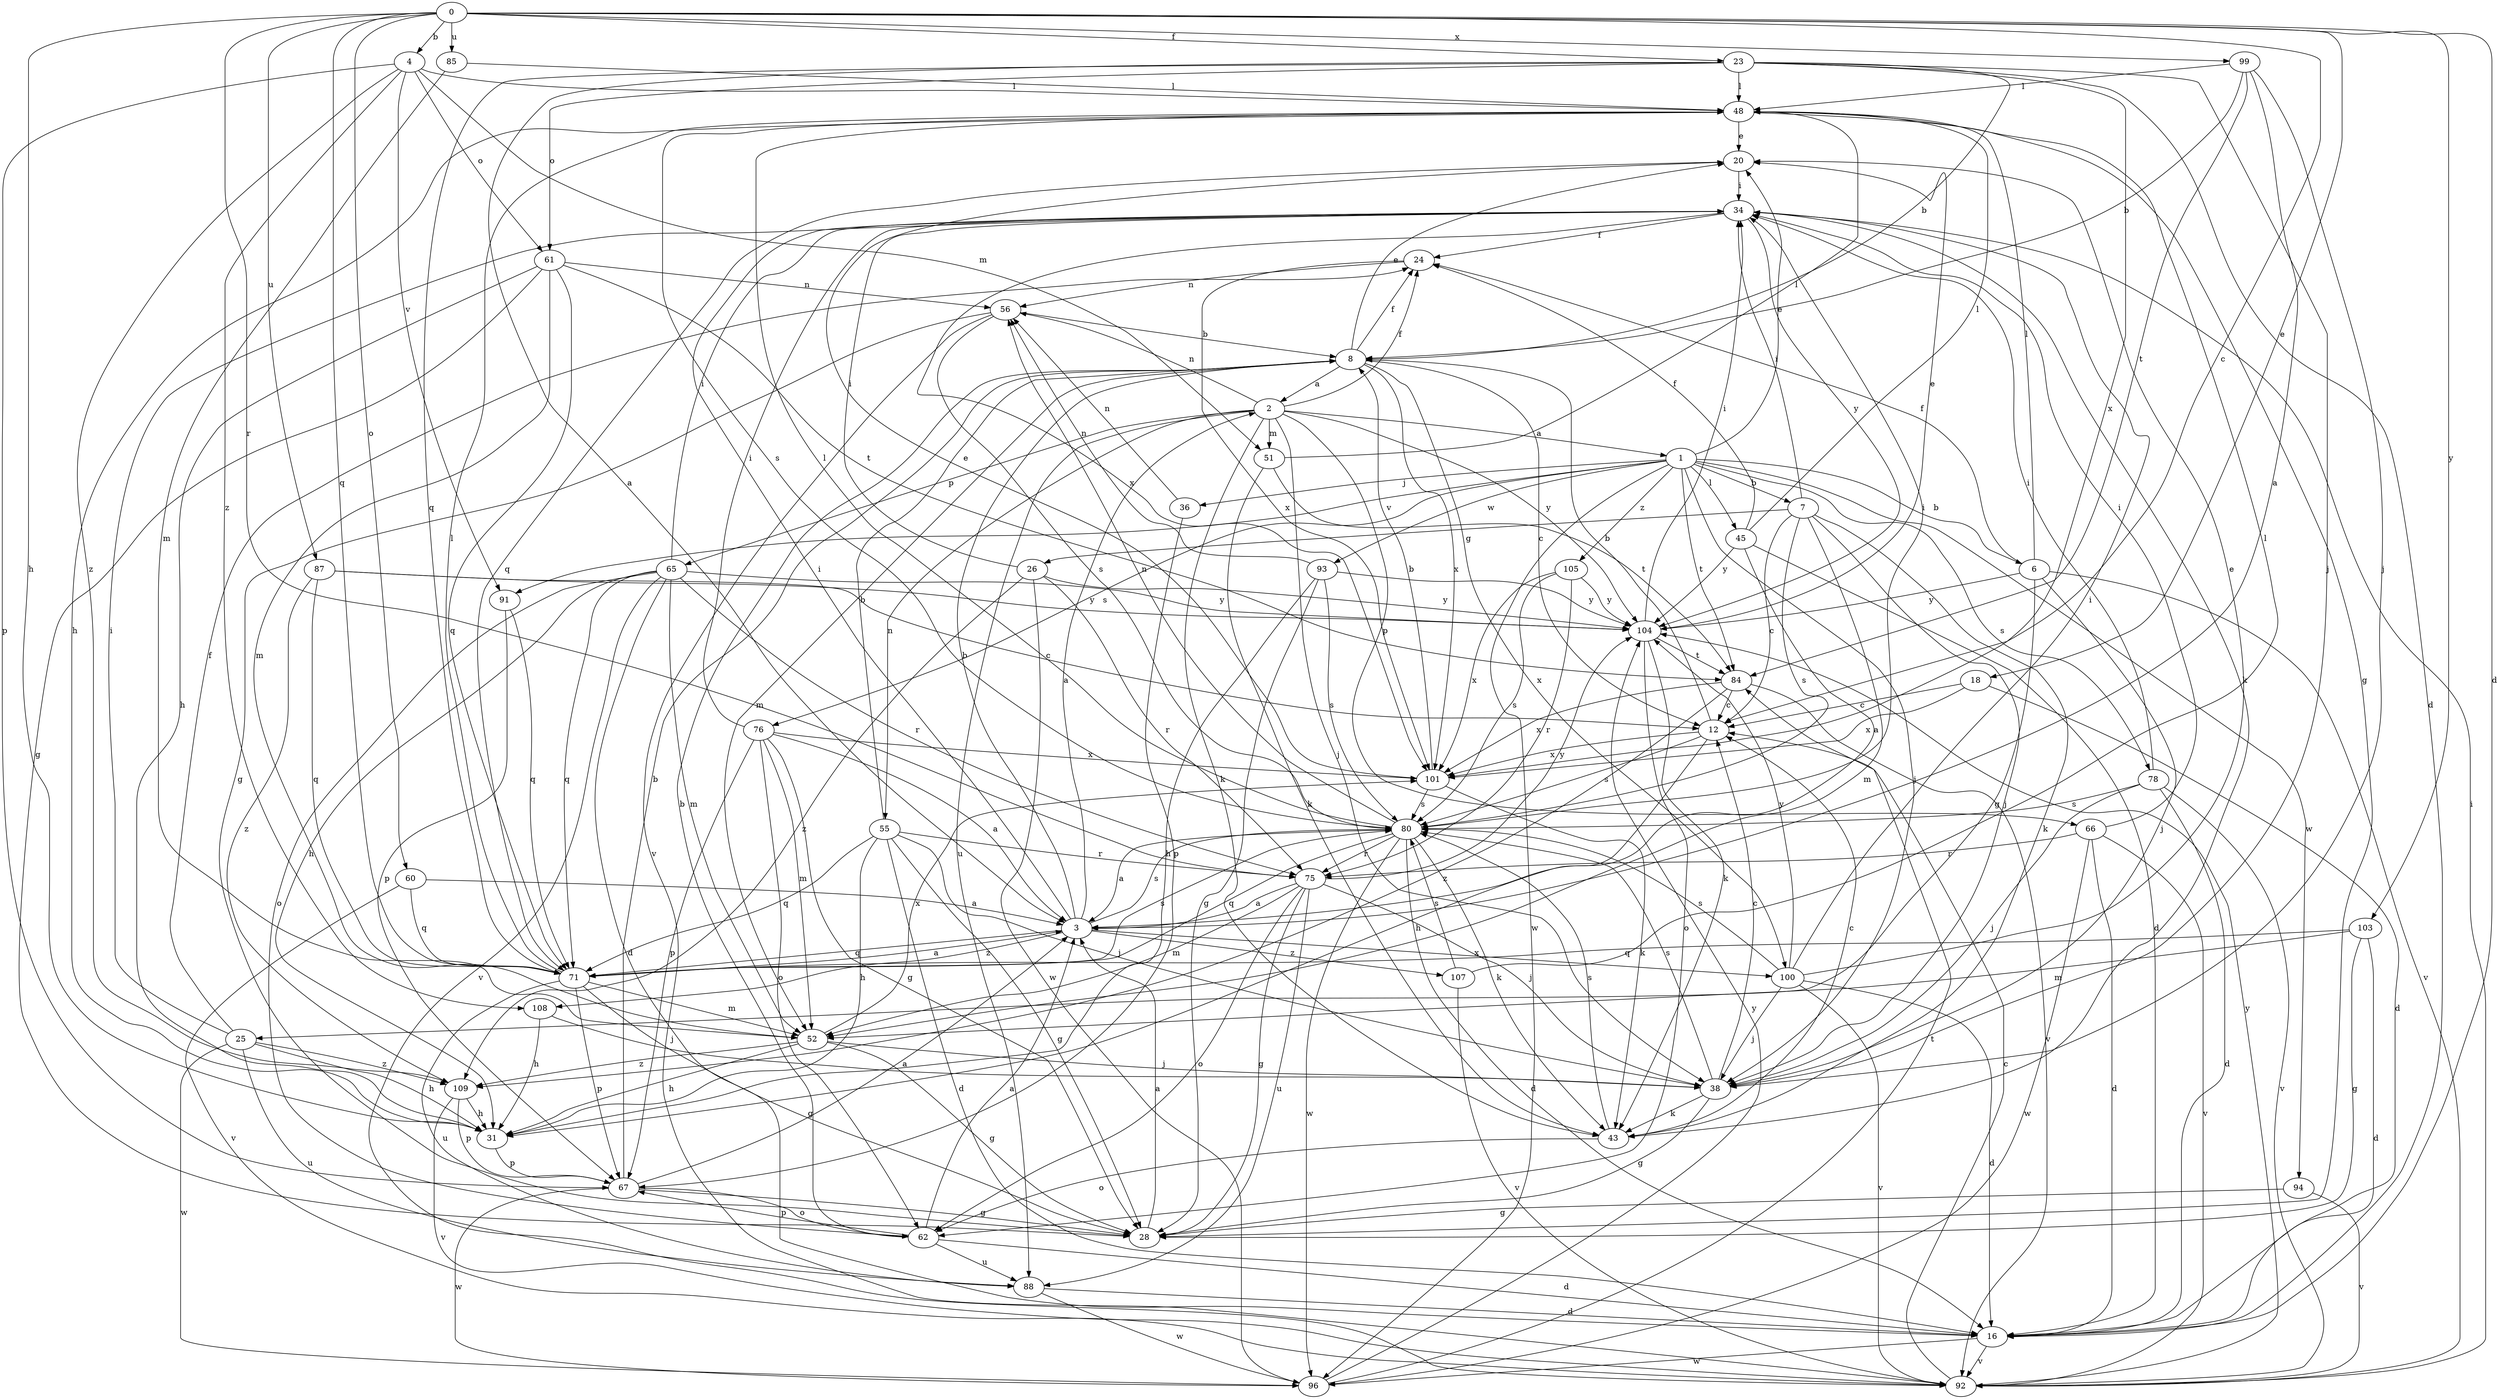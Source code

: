 strict digraph  {
0;
1;
2;
3;
4;
6;
7;
8;
12;
16;
18;
20;
23;
24;
25;
26;
28;
31;
34;
36;
38;
43;
45;
48;
51;
52;
55;
56;
60;
61;
62;
65;
66;
67;
71;
75;
76;
78;
80;
84;
85;
87;
88;
91;
92;
93;
94;
96;
99;
100;
101;
103;
104;
105;
107;
108;
109;
0 -> 4  [label=b];
0 -> 12  [label=c];
0 -> 16  [label=d];
0 -> 18  [label=e];
0 -> 23  [label=f];
0 -> 31  [label=h];
0 -> 60  [label=o];
0 -> 71  [label=q];
0 -> 75  [label=r];
0 -> 85  [label=u];
0 -> 87  [label=u];
0 -> 99  [label=x];
0 -> 103  [label=y];
1 -> 6  [label=b];
1 -> 7  [label=b];
1 -> 20  [label=e];
1 -> 36  [label=j];
1 -> 38  [label=j];
1 -> 45  [label=l];
1 -> 76  [label=s];
1 -> 78  [label=s];
1 -> 84  [label=t];
1 -> 91  [label=v];
1 -> 93  [label=w];
1 -> 94  [label=w];
1 -> 96  [label=w];
1 -> 105  [label=z];
2 -> 1  [label=a];
2 -> 24  [label=f];
2 -> 38  [label=j];
2 -> 43  [label=k];
2 -> 51  [label=m];
2 -> 55  [label=n];
2 -> 56  [label=n];
2 -> 65  [label=p];
2 -> 66  [label=p];
2 -> 88  [label=u];
2 -> 104  [label=y];
3 -> 2  [label=a];
3 -> 8  [label=b];
3 -> 34  [label=i];
3 -> 71  [label=q];
3 -> 80  [label=s];
3 -> 100  [label=x];
3 -> 107  [label=z];
3 -> 108  [label=z];
4 -> 48  [label=l];
4 -> 51  [label=m];
4 -> 61  [label=o];
4 -> 67  [label=p];
4 -> 91  [label=v];
4 -> 108  [label=z];
4 -> 109  [label=z];
6 -> 24  [label=f];
6 -> 25  [label=g];
6 -> 38  [label=j];
6 -> 48  [label=l];
6 -> 92  [label=v];
6 -> 104  [label=y];
7 -> 12  [label=c];
7 -> 26  [label=g];
7 -> 34  [label=i];
7 -> 38  [label=j];
7 -> 43  [label=k];
7 -> 52  [label=m];
7 -> 80  [label=s];
8 -> 2  [label=a];
8 -> 12  [label=c];
8 -> 20  [label=e];
8 -> 24  [label=f];
8 -> 52  [label=m];
8 -> 100  [label=x];
8 -> 101  [label=x];
12 -> 8  [label=b];
12 -> 31  [label=h];
12 -> 80  [label=s];
12 -> 101  [label=x];
16 -> 92  [label=v];
16 -> 96  [label=w];
18 -> 12  [label=c];
18 -> 16  [label=d];
18 -> 101  [label=x];
20 -> 34  [label=i];
20 -> 71  [label=q];
23 -> 3  [label=a];
23 -> 8  [label=b];
23 -> 16  [label=d];
23 -> 38  [label=j];
23 -> 48  [label=l];
23 -> 61  [label=o];
23 -> 71  [label=q];
23 -> 101  [label=x];
24 -> 56  [label=n];
24 -> 101  [label=x];
25 -> 24  [label=f];
25 -> 31  [label=h];
25 -> 34  [label=i];
25 -> 88  [label=u];
25 -> 96  [label=w];
25 -> 109  [label=z];
26 -> 34  [label=i];
26 -> 75  [label=r];
26 -> 96  [label=w];
26 -> 104  [label=y];
26 -> 109  [label=z];
28 -> 3  [label=a];
31 -> 67  [label=p];
34 -> 24  [label=f];
34 -> 43  [label=k];
34 -> 101  [label=x];
34 -> 104  [label=y];
36 -> 56  [label=n];
36 -> 67  [label=p];
38 -> 12  [label=c];
38 -> 28  [label=g];
38 -> 43  [label=k];
38 -> 80  [label=s];
43 -> 12  [label=c];
43 -> 62  [label=o];
43 -> 80  [label=s];
45 -> 3  [label=a];
45 -> 16  [label=d];
45 -> 24  [label=f];
45 -> 48  [label=l];
45 -> 104  [label=y];
48 -> 20  [label=e];
48 -> 28  [label=g];
48 -> 31  [label=h];
48 -> 80  [label=s];
51 -> 43  [label=k];
51 -> 48  [label=l];
51 -> 84  [label=t];
52 -> 28  [label=g];
52 -> 31  [label=h];
52 -> 38  [label=j];
52 -> 101  [label=x];
52 -> 109  [label=z];
55 -> 8  [label=b];
55 -> 16  [label=d];
55 -> 28  [label=g];
55 -> 31  [label=h];
55 -> 38  [label=j];
55 -> 71  [label=q];
55 -> 75  [label=r];
56 -> 8  [label=b];
56 -> 28  [label=g];
56 -> 80  [label=s];
56 -> 92  [label=v];
60 -> 3  [label=a];
60 -> 71  [label=q];
60 -> 92  [label=v];
61 -> 28  [label=g];
61 -> 31  [label=h];
61 -> 52  [label=m];
61 -> 56  [label=n];
61 -> 71  [label=q];
61 -> 84  [label=t];
62 -> 3  [label=a];
62 -> 8  [label=b];
62 -> 16  [label=d];
62 -> 67  [label=p];
62 -> 88  [label=u];
65 -> 16  [label=d];
65 -> 31  [label=h];
65 -> 34  [label=i];
65 -> 52  [label=m];
65 -> 62  [label=o];
65 -> 71  [label=q];
65 -> 75  [label=r];
65 -> 92  [label=v];
65 -> 104  [label=y];
66 -> 16  [label=d];
66 -> 34  [label=i];
66 -> 75  [label=r];
66 -> 92  [label=v];
66 -> 96  [label=w];
67 -> 3  [label=a];
67 -> 8  [label=b];
67 -> 28  [label=g];
67 -> 62  [label=o];
67 -> 96  [label=w];
71 -> 3  [label=a];
71 -> 28  [label=g];
71 -> 48  [label=l];
71 -> 52  [label=m];
71 -> 67  [label=p];
71 -> 80  [label=s];
71 -> 88  [label=u];
75 -> 3  [label=a];
75 -> 28  [label=g];
75 -> 38  [label=j];
75 -> 52  [label=m];
75 -> 62  [label=o];
75 -> 88  [label=u];
75 -> 104  [label=y];
76 -> 3  [label=a];
76 -> 28  [label=g];
76 -> 34  [label=i];
76 -> 52  [label=m];
76 -> 62  [label=o];
76 -> 67  [label=p];
76 -> 101  [label=x];
78 -> 16  [label=d];
78 -> 34  [label=i];
78 -> 38  [label=j];
78 -> 80  [label=s];
78 -> 92  [label=v];
80 -> 3  [label=a];
80 -> 16  [label=d];
80 -> 34  [label=i];
80 -> 43  [label=k];
80 -> 48  [label=l];
80 -> 56  [label=n];
80 -> 71  [label=q];
80 -> 75  [label=r];
80 -> 96  [label=w];
84 -> 12  [label=c];
84 -> 92  [label=v];
84 -> 101  [label=x];
84 -> 109  [label=z];
85 -> 48  [label=l];
85 -> 52  [label=m];
87 -> 12  [label=c];
87 -> 71  [label=q];
87 -> 104  [label=y];
87 -> 109  [label=z];
88 -> 16  [label=d];
88 -> 96  [label=w];
91 -> 67  [label=p];
91 -> 71  [label=q];
92 -> 12  [label=c];
92 -> 34  [label=i];
92 -> 104  [label=y];
93 -> 28  [label=g];
93 -> 31  [label=h];
93 -> 56  [label=n];
93 -> 80  [label=s];
93 -> 104  [label=y];
94 -> 28  [label=g];
94 -> 92  [label=v];
96 -> 84  [label=t];
96 -> 104  [label=y];
99 -> 3  [label=a];
99 -> 8  [label=b];
99 -> 38  [label=j];
99 -> 48  [label=l];
99 -> 84  [label=t];
100 -> 16  [label=d];
100 -> 20  [label=e];
100 -> 34  [label=i];
100 -> 38  [label=j];
100 -> 80  [label=s];
100 -> 92  [label=v];
100 -> 104  [label=y];
101 -> 8  [label=b];
101 -> 20  [label=e];
101 -> 43  [label=k];
101 -> 80  [label=s];
103 -> 16  [label=d];
103 -> 28  [label=g];
103 -> 52  [label=m];
103 -> 71  [label=q];
104 -> 20  [label=e];
104 -> 34  [label=i];
104 -> 43  [label=k];
104 -> 62  [label=o];
104 -> 84  [label=t];
105 -> 75  [label=r];
105 -> 80  [label=s];
105 -> 101  [label=x];
105 -> 104  [label=y];
107 -> 48  [label=l];
107 -> 80  [label=s];
107 -> 92  [label=v];
108 -> 31  [label=h];
108 -> 38  [label=j];
109 -> 31  [label=h];
109 -> 67  [label=p];
109 -> 92  [label=v];
}
